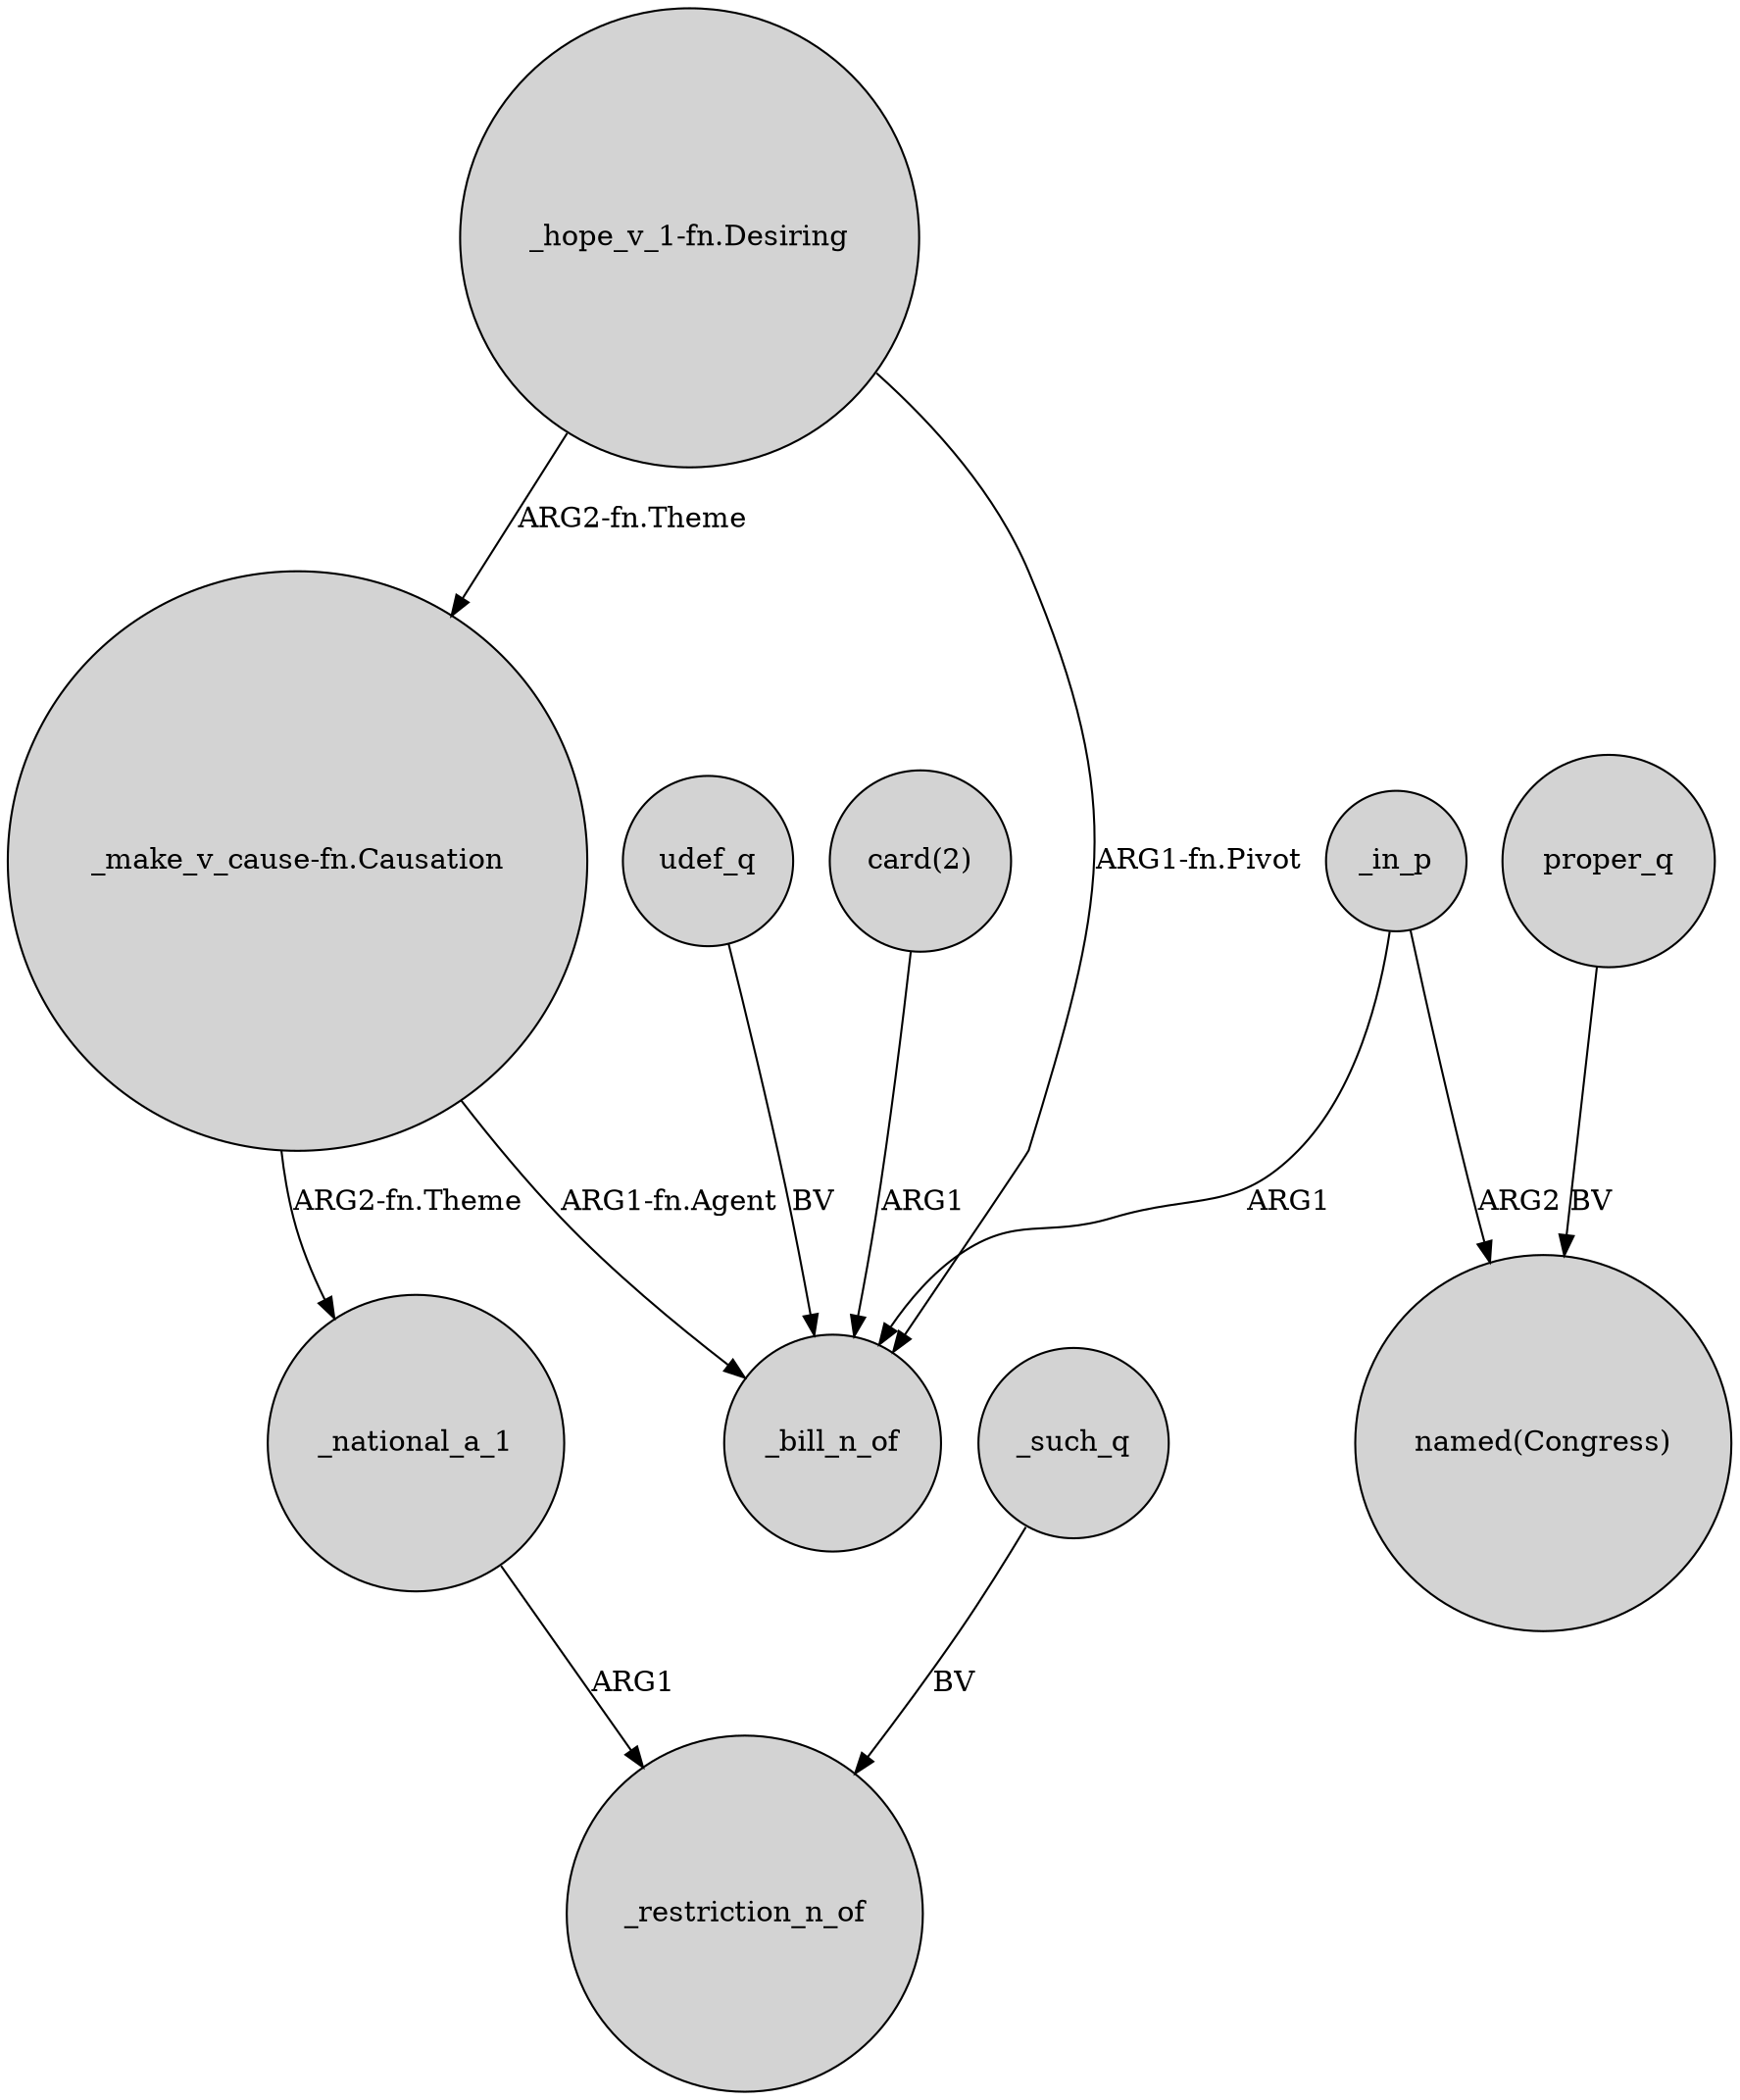 digraph {
	node [shape=circle style=filled]
	udef_q -> _bill_n_of [label=BV]
	_national_a_1 -> _restriction_n_of [label=ARG1]
	"card(2)" -> _bill_n_of [label=ARG1]
	"_hope_v_1-fn.Desiring" -> "_make_v_cause-fn.Causation" [label="ARG2-fn.Theme"]
	_such_q -> _restriction_n_of [label=BV]
	_in_p -> "named(Congress)" [label=ARG2]
	"_hope_v_1-fn.Desiring" -> _bill_n_of [label="ARG1-fn.Pivot"]
	proper_q -> "named(Congress)" [label=BV]
	"_make_v_cause-fn.Causation" -> _national_a_1 [label="ARG2-fn.Theme"]
	"_make_v_cause-fn.Causation" -> _bill_n_of [label="ARG1-fn.Agent"]
	_in_p -> _bill_n_of [label=ARG1]
}
